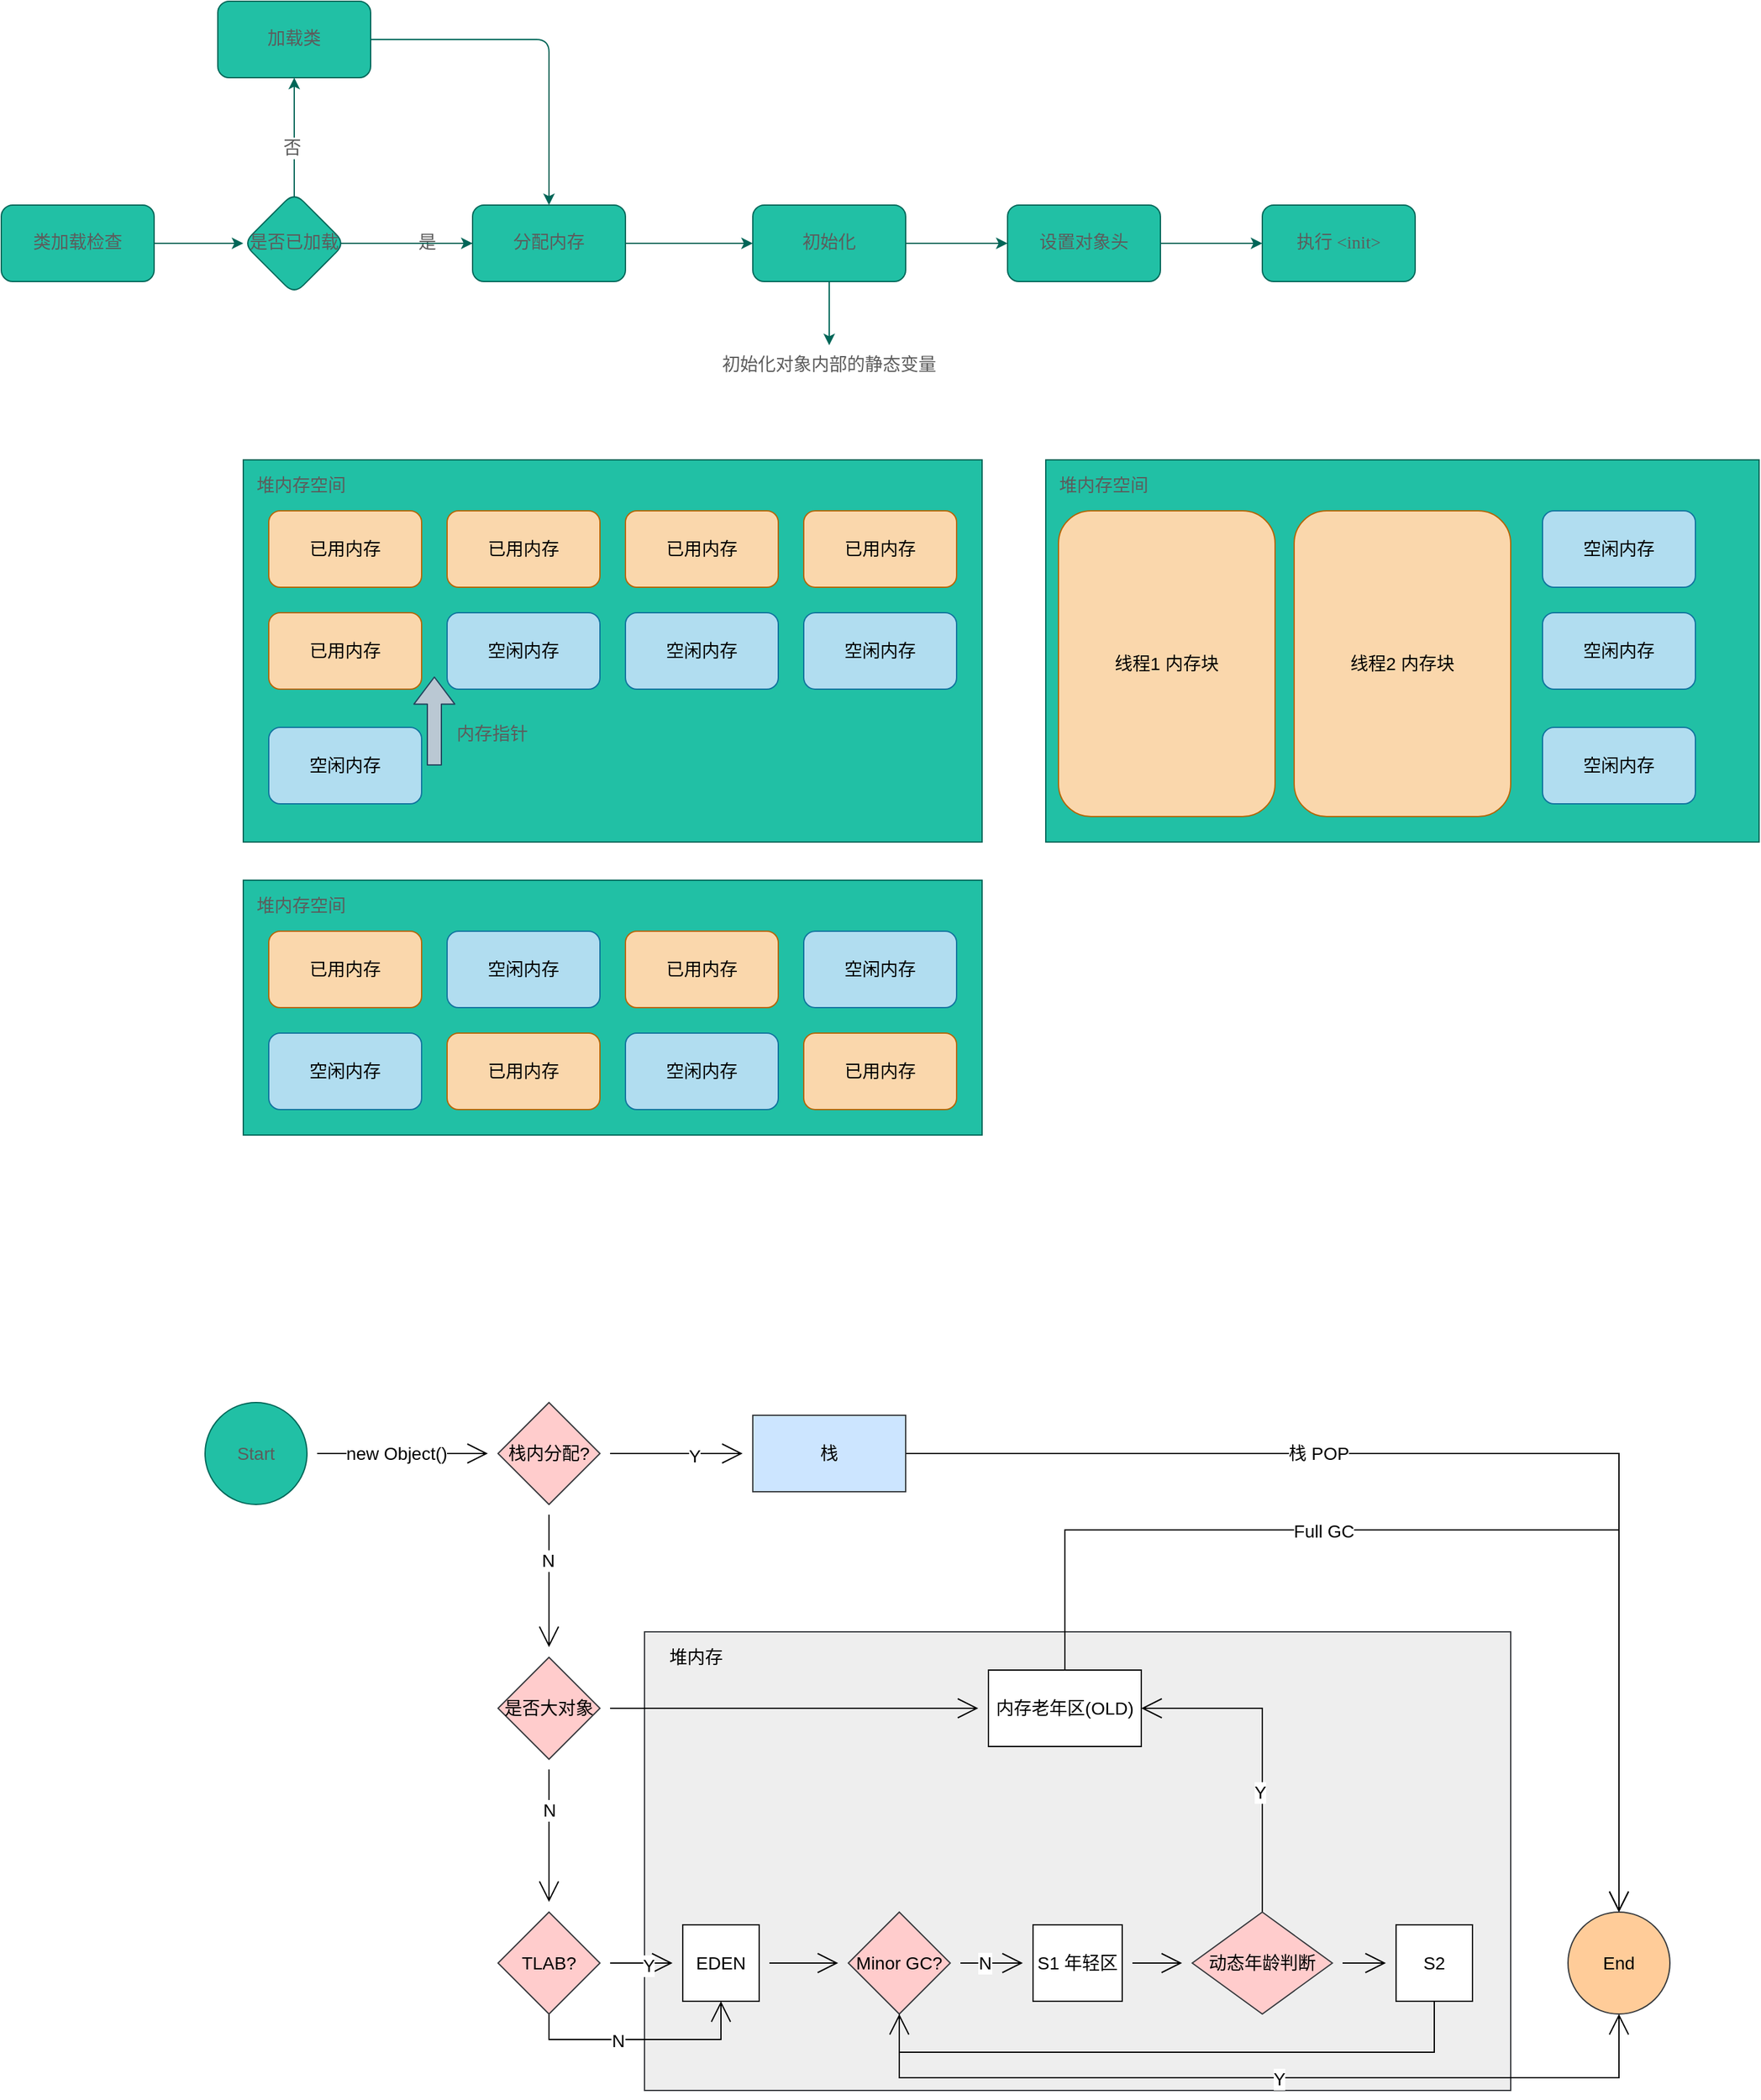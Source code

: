 <mxfile version="16.2.7" type="github">
  <diagram id="C5RBs43oDa-KdzZeNtuy" name="Page-1">
    <mxGraphModel dx="1886" dy="943" grid="1" gridSize="10" guides="1" tooltips="1" connect="1" arrows="1" fold="1" page="1" pageScale="1" pageWidth="827" pageHeight="1169" math="1" shadow="0">
      <root>
        <mxCell id="WIyWlLk6GJQsqaUBKTNV-0" />
        <mxCell id="WIyWlLk6GJQsqaUBKTNV-1" parent="WIyWlLk6GJQsqaUBKTNV-0" />
        <mxCell id="nOcpr3f_MZ4lIe2vfiNX-17" value="" style="rounded=0;whiteSpace=wrap;html=1;hachureGap=4;fontFamily=Helvetica;fontSize=14;strokeColor=#36393d;fillColor=#eeeeee;" vertex="1" parent="WIyWlLk6GJQsqaUBKTNV-1">
          <mxGeometry x="525" y="1300" width="680" height="360" as="geometry" />
        </mxCell>
        <mxCell id="0oYpzeVEECs09RrJKvZ9-6" value="" style="edgeStyle=orthogonalEdgeStyle;rounded=1;sketch=0;orthogonalLoop=1;jettySize=auto;html=1;fontFamily=Comic Sans MS;fontColor=#5C5C5C;strokeColor=#006658;fillColor=#21C0A5;fontSize=14;" parent="WIyWlLk6GJQsqaUBKTNV-1" source="0oYpzeVEECs09RrJKvZ9-0" target="0oYpzeVEECs09RrJKvZ9-5" edge="1">
          <mxGeometry relative="1" as="geometry" />
        </mxCell>
        <mxCell id="0oYpzeVEECs09RrJKvZ9-0" value="类加载检查" style="rounded=1;whiteSpace=wrap;html=1;sketch=0;fontColor=#5C5C5C;strokeColor=#006658;fillColor=#21C0A5;fontFamily=Comic Sans MS;fontSize=14;" parent="WIyWlLk6GJQsqaUBKTNV-1" vertex="1">
          <mxGeometry x="20" y="180" width="120" height="60" as="geometry" />
        </mxCell>
        <mxCell id="0oYpzeVEECs09RrJKvZ9-8" value="" style="edgeStyle=orthogonalEdgeStyle;rounded=1;sketch=0;orthogonalLoop=1;jettySize=auto;html=1;fontFamily=Comic Sans MS;fontColor=#5C5C5C;strokeColor=#006658;fillColor=#21C0A5;fontSize=14;startArrow=none;" parent="WIyWlLk6GJQsqaUBKTNV-1" source="0oYpzeVEECs09RrJKvZ9-9" target="0oYpzeVEECs09RrJKvZ9-7" edge="1">
          <mxGeometry relative="1" as="geometry">
            <Array as="points" />
          </mxGeometry>
        </mxCell>
        <mxCell id="0oYpzeVEECs09RrJKvZ9-23" value="否" style="edgeLabel;html=1;align=center;verticalAlign=middle;resizable=0;points=[];fontSize=14;fontColor=#5C5C5C;" parent="0oYpzeVEECs09RrJKvZ9-8" vertex="1" connectable="0">
          <mxGeometry x="0.593" y="2" relative="1" as="geometry">
            <mxPoint as="offset" />
          </mxGeometry>
        </mxCell>
        <mxCell id="0oYpzeVEECs09RrJKvZ9-10" value="" style="edgeStyle=orthogonalEdgeStyle;rounded=1;sketch=0;orthogonalLoop=1;jettySize=auto;html=1;fontFamily=Comic Sans MS;fontColor=#5C5C5C;strokeColor=#006658;fillColor=#21C0A5;fontSize=14;" parent="WIyWlLk6GJQsqaUBKTNV-1" source="0oYpzeVEECs09RrJKvZ9-5" target="0oYpzeVEECs09RrJKvZ9-9" edge="1">
          <mxGeometry relative="1" as="geometry" />
        </mxCell>
        <mxCell id="0oYpzeVEECs09RrJKvZ9-14" value="是" style="edgeLabel;html=1;align=center;verticalAlign=middle;resizable=0;points=[];fontColor=#5C5C5C;fontSize=14;" parent="0oYpzeVEECs09RrJKvZ9-10" vertex="1" connectable="0">
          <mxGeometry x="0.267" y="1" relative="1" as="geometry">
            <mxPoint as="offset" />
          </mxGeometry>
        </mxCell>
        <mxCell id="0oYpzeVEECs09RrJKvZ9-5" value="是否已加载" style="rhombus;whiteSpace=wrap;html=1;fontFamily=Comic Sans MS;fillColor=#21C0A5;strokeColor=#006658;fontColor=#5C5C5C;rounded=1;sketch=0;fontSize=14;" parent="WIyWlLk6GJQsqaUBKTNV-1" vertex="1">
          <mxGeometry x="210" y="170" width="80" height="80" as="geometry" />
        </mxCell>
        <mxCell id="0oYpzeVEECs09RrJKvZ9-24" style="edgeStyle=orthogonalEdgeStyle;curved=0;rounded=1;sketch=0;orthogonalLoop=1;jettySize=auto;html=1;exitX=1;exitY=0.5;exitDx=0;exitDy=0;fontSize=14;fontColor=#5C5C5C;strokeColor=#006658;fillColor=#21C0A5;" parent="WIyWlLk6GJQsqaUBKTNV-1" source="0oYpzeVEECs09RrJKvZ9-7" target="0oYpzeVEECs09RrJKvZ9-9" edge="1">
          <mxGeometry relative="1" as="geometry" />
        </mxCell>
        <mxCell id="0oYpzeVEECs09RrJKvZ9-7" value="加载类" style="whiteSpace=wrap;html=1;fontFamily=Comic Sans MS;fillColor=#21C0A5;strokeColor=#006658;fontColor=#5C5C5C;rounded=1;sketch=0;fontSize=14;" parent="WIyWlLk6GJQsqaUBKTNV-1" vertex="1">
          <mxGeometry x="190" y="20" width="120" height="60" as="geometry" />
        </mxCell>
        <mxCell id="0oYpzeVEECs09RrJKvZ9-16" value="" style="edgeStyle=orthogonalEdgeStyle;curved=0;rounded=1;sketch=0;orthogonalLoop=1;jettySize=auto;html=1;fontColor=#5C5C5C;strokeColor=#006658;fillColor=#21C0A5;fontSize=14;" parent="WIyWlLk6GJQsqaUBKTNV-1" source="0oYpzeVEECs09RrJKvZ9-9" target="0oYpzeVEECs09RrJKvZ9-15" edge="1">
          <mxGeometry relative="1" as="geometry" />
        </mxCell>
        <mxCell id="0oYpzeVEECs09RrJKvZ9-18" value="" style="edgeStyle=orthogonalEdgeStyle;curved=0;rounded=1;sketch=0;orthogonalLoop=1;jettySize=auto;html=1;fontColor=#5C5C5C;strokeColor=#006658;fillColor=#21C0A5;fontSize=14;" parent="WIyWlLk6GJQsqaUBKTNV-1" source="0oYpzeVEECs09RrJKvZ9-15" target="0oYpzeVEECs09RrJKvZ9-17" edge="1">
          <mxGeometry relative="1" as="geometry" />
        </mxCell>
        <mxCell id="0oYpzeVEECs09RrJKvZ9-27" style="edgeStyle=orthogonalEdgeStyle;curved=0;rounded=1;sketch=0;orthogonalLoop=1;jettySize=auto;html=1;exitX=0.5;exitY=1;exitDx=0;exitDy=0;entryX=0.5;entryY=0;entryDx=0;entryDy=0;fontFamily=Helvetica;fontSize=14;fontColor=#5C5C5C;strokeColor=#006658;fillColor=#21C0A5;" parent="WIyWlLk6GJQsqaUBKTNV-1" source="0oYpzeVEECs09RrJKvZ9-15" target="0oYpzeVEECs09RrJKvZ9-26" edge="1">
          <mxGeometry relative="1" as="geometry" />
        </mxCell>
        <mxCell id="0oYpzeVEECs09RrJKvZ9-15" value="初始化" style="whiteSpace=wrap;html=1;fontFamily=Comic Sans MS;fillColor=#21C0A5;strokeColor=#006658;fontColor=#5C5C5C;rounded=1;sketch=0;fontSize=14;" parent="WIyWlLk6GJQsqaUBKTNV-1" vertex="1">
          <mxGeometry x="610" y="180" width="120" height="60" as="geometry" />
        </mxCell>
        <mxCell id="0oYpzeVEECs09RrJKvZ9-20" value="" style="edgeStyle=orthogonalEdgeStyle;curved=0;rounded=1;sketch=0;orthogonalLoop=1;jettySize=auto;html=1;fontColor=#5C5C5C;strokeColor=#006658;fillColor=#21C0A5;fontSize=14;" parent="WIyWlLk6GJQsqaUBKTNV-1" source="0oYpzeVEECs09RrJKvZ9-17" target="0oYpzeVEECs09RrJKvZ9-19" edge="1">
          <mxGeometry relative="1" as="geometry" />
        </mxCell>
        <mxCell id="0oYpzeVEECs09RrJKvZ9-17" value="设置对象头" style="whiteSpace=wrap;html=1;fontFamily=Comic Sans MS;fillColor=#21C0A5;strokeColor=#006658;fontColor=#5C5C5C;rounded=1;sketch=0;fontSize=14;" parent="WIyWlLk6GJQsqaUBKTNV-1" vertex="1">
          <mxGeometry x="810" y="180" width="120" height="60" as="geometry" />
        </mxCell>
        <mxCell id="0oYpzeVEECs09RrJKvZ9-19" value="执行 &amp;lt;init&amp;gt;" style="whiteSpace=wrap;html=1;fontFamily=Comic Sans MS;fillColor=#21C0A5;strokeColor=#006658;fontColor=#5C5C5C;rounded=1;sketch=0;fontSize=14;" parent="WIyWlLk6GJQsqaUBKTNV-1" vertex="1">
          <mxGeometry x="1010" y="180" width="120" height="60" as="geometry" />
        </mxCell>
        <mxCell id="0oYpzeVEECs09RrJKvZ9-9" value="分配内存" style="whiteSpace=wrap;html=1;fontFamily=Comic Sans MS;fillColor=#21C0A5;strokeColor=#006658;fontColor=#5C5C5C;rounded=1;sketch=0;fontSize=14;" parent="WIyWlLk6GJQsqaUBKTNV-1" vertex="1">
          <mxGeometry x="390" y="180" width="120" height="60" as="geometry" />
        </mxCell>
        <mxCell id="0oYpzeVEECs09RrJKvZ9-21" value="" style="edgeStyle=orthogonalEdgeStyle;rounded=1;sketch=0;orthogonalLoop=1;jettySize=auto;html=1;fontFamily=Comic Sans MS;fontColor=#5C5C5C;strokeColor=#006658;fillColor=#21C0A5;fontSize=14;endArrow=none;" parent="WIyWlLk6GJQsqaUBKTNV-1" source="0oYpzeVEECs09RrJKvZ9-5" target="0oYpzeVEECs09RrJKvZ9-9" edge="1">
          <mxGeometry relative="1" as="geometry">
            <mxPoint x="290" y="210" as="sourcePoint" />
            <mxPoint x="250" y="80" as="targetPoint" />
            <Array as="points">
              <mxPoint x="510" y="210" />
              <mxPoint x="510" y="210" />
            </Array>
          </mxGeometry>
        </mxCell>
        <mxCell id="0oYpzeVEECs09RrJKvZ9-26" value="初始化对象内部的静态变量" style="text;html=1;strokeColor=none;fillColor=none;align=center;verticalAlign=middle;whiteSpace=wrap;rounded=0;sketch=0;fontColor=#5C5C5C;fontSize=14;glass=0;" parent="WIyWlLk6GJQsqaUBKTNV-1" vertex="1">
          <mxGeometry x="560" y="290" width="220" height="30" as="geometry" />
        </mxCell>
        <mxCell id="0oYpzeVEECs09RrJKvZ9-29" value="" style="rounded=0;whiteSpace=wrap;html=1;sketch=0;fontColor=#5C5C5C;strokeColor=#006658;fillColor=#21C0A5;" parent="WIyWlLk6GJQsqaUBKTNV-1" vertex="1">
          <mxGeometry x="210" y="380" width="580" height="300" as="geometry" />
        </mxCell>
        <mxCell id="0oYpzeVEECs09RrJKvZ9-30" value="堆内存空间" style="text;html=1;align=center;verticalAlign=middle;resizable=0;points=[];autosize=1;strokeColor=none;fillColor=none;fontColor=#5C5C5C;fontSize=14;" parent="WIyWlLk6GJQsqaUBKTNV-1" vertex="1">
          <mxGeometry x="210" y="390" width="90" height="20" as="geometry" />
        </mxCell>
        <mxCell id="0oYpzeVEECs09RrJKvZ9-31" value="已用内存" style="rounded=1;whiteSpace=wrap;html=1;fontFamily=Helvetica;fontSize=14;fillColor=#fad7ac;strokeColor=#b46504;" parent="WIyWlLk6GJQsqaUBKTNV-1" vertex="1">
          <mxGeometry x="230" y="420" width="120" height="60" as="geometry" />
        </mxCell>
        <mxCell id="0oYpzeVEECs09RrJKvZ9-33" value="已用内存" style="rounded=1;whiteSpace=wrap;html=1;fontFamily=Helvetica;fontSize=14;fillColor=#fad7ac;strokeColor=#b46504;" parent="WIyWlLk6GJQsqaUBKTNV-1" vertex="1">
          <mxGeometry x="650" y="420" width="120" height="60" as="geometry" />
        </mxCell>
        <mxCell id="0oYpzeVEECs09RrJKvZ9-34" value="已用内存" style="rounded=1;whiteSpace=wrap;html=1;fontFamily=Helvetica;fontSize=14;fillColor=#fad7ac;strokeColor=#b46504;" parent="WIyWlLk6GJQsqaUBKTNV-1" vertex="1">
          <mxGeometry x="510" y="420" width="120" height="60" as="geometry" />
        </mxCell>
        <mxCell id="0oYpzeVEECs09RrJKvZ9-35" value="已用内存" style="rounded=1;whiteSpace=wrap;html=1;fontFamily=Helvetica;fontSize=14;fillColor=#fad7ac;strokeColor=#b46504;" parent="WIyWlLk6GJQsqaUBKTNV-1" vertex="1">
          <mxGeometry x="230" y="500" width="120" height="60" as="geometry" />
        </mxCell>
        <mxCell id="0oYpzeVEECs09RrJKvZ9-37" value="空闲内存" style="rounded=1;whiteSpace=wrap;html=1;fontFamily=Helvetica;fontSize=14;fillColor=#b1ddf0;strokeColor=#10739e;" parent="WIyWlLk6GJQsqaUBKTNV-1" vertex="1">
          <mxGeometry x="370" y="500" width="120" height="60" as="geometry" />
        </mxCell>
        <mxCell id="0oYpzeVEECs09RrJKvZ9-38" value="" style="shape=flexArrow;endArrow=classic;html=1;rounded=1;sketch=0;fontFamily=Helvetica;fontSize=14;fontColor=#5C5C5C;fillColor=#bac8d3;curved=0;width=11;endSize=6.74;strokeColor=#23445d;" parent="WIyWlLk6GJQsqaUBKTNV-1" edge="1">
          <mxGeometry width="50" height="50" relative="1" as="geometry">
            <mxPoint x="360" y="620" as="sourcePoint" />
            <mxPoint x="360" y="550" as="targetPoint" />
          </mxGeometry>
        </mxCell>
        <mxCell id="0oYpzeVEECs09RrJKvZ9-40" value="空闲内存" style="rounded=1;whiteSpace=wrap;html=1;fontFamily=Helvetica;fontSize=14;fillColor=#b1ddf0;strokeColor=#10739e;" parent="WIyWlLk6GJQsqaUBKTNV-1" vertex="1">
          <mxGeometry x="650" y="500" width="120" height="60" as="geometry" />
        </mxCell>
        <mxCell id="0oYpzeVEECs09RrJKvZ9-41" value="空闲内存" style="rounded=1;whiteSpace=wrap;html=1;fontFamily=Helvetica;fontSize=14;fillColor=#b1ddf0;strokeColor=#10739e;" parent="WIyWlLk6GJQsqaUBKTNV-1" vertex="1">
          <mxGeometry x="510" y="500" width="120" height="60" as="geometry" />
        </mxCell>
        <mxCell id="0oYpzeVEECs09RrJKvZ9-42" value="空闲内存" style="rounded=1;whiteSpace=wrap;html=1;fontFamily=Helvetica;fontSize=14;fillColor=#b1ddf0;strokeColor=#10739e;" parent="WIyWlLk6GJQsqaUBKTNV-1" vertex="1">
          <mxGeometry x="230" y="590" width="120" height="60" as="geometry" />
        </mxCell>
        <mxCell id="0oYpzeVEECs09RrJKvZ9-39" value="内存指针" style="text;html=1;align=center;verticalAlign=middle;resizable=0;points=[];autosize=1;strokeColor=none;fillColor=none;fontSize=14;fontFamily=Helvetica;fontColor=#5C5C5C;" parent="WIyWlLk6GJQsqaUBKTNV-1" vertex="1">
          <mxGeometry x="370" y="585" width="70" height="20" as="geometry" />
        </mxCell>
        <mxCell id="0oYpzeVEECs09RrJKvZ9-43" value="" style="rounded=0;whiteSpace=wrap;html=1;sketch=0;fontColor=#5C5C5C;strokeColor=#006658;fillColor=#21C0A5;" parent="WIyWlLk6GJQsqaUBKTNV-1" vertex="1">
          <mxGeometry x="210" y="710" width="580" height="200" as="geometry" />
        </mxCell>
        <mxCell id="0oYpzeVEECs09RrJKvZ9-44" value="堆内存空间" style="text;html=1;align=center;verticalAlign=middle;resizable=0;points=[];autosize=1;strokeColor=none;fillColor=none;fontColor=#5C5C5C;fontSize=14;" parent="WIyWlLk6GJQsqaUBKTNV-1" vertex="1">
          <mxGeometry x="210" y="720" width="90" height="20" as="geometry" />
        </mxCell>
        <mxCell id="0oYpzeVEECs09RrJKvZ9-45" value="已用内存" style="rounded=1;whiteSpace=wrap;html=1;fontFamily=Helvetica;fontSize=14;fillColor=#fad7ac;strokeColor=#b46504;" parent="WIyWlLk6GJQsqaUBKTNV-1" vertex="1">
          <mxGeometry x="230" y="750" width="120" height="60" as="geometry" />
        </mxCell>
        <mxCell id="0oYpzeVEECs09RrJKvZ9-46" value="已用内存" style="rounded=1;whiteSpace=wrap;html=1;fontFamily=Helvetica;fontSize=14;fillColor=#fad7ac;strokeColor=#b46504;" parent="WIyWlLk6GJQsqaUBKTNV-1" vertex="1">
          <mxGeometry x="510" y="750" width="120" height="60" as="geometry" />
        </mxCell>
        <mxCell id="0oYpzeVEECs09RrJKvZ9-47" value="已用内存" style="rounded=1;whiteSpace=wrap;html=1;fontFamily=Helvetica;fontSize=14;fillColor=#fad7ac;strokeColor=#b46504;" parent="WIyWlLk6GJQsqaUBKTNV-1" vertex="1">
          <mxGeometry x="650" y="830" width="120" height="60" as="geometry" />
        </mxCell>
        <mxCell id="0oYpzeVEECs09RrJKvZ9-48" value="已用内存" style="rounded=1;whiteSpace=wrap;html=1;fontFamily=Helvetica;fontSize=14;fillColor=#fad7ac;strokeColor=#b46504;" parent="WIyWlLk6GJQsqaUBKTNV-1" vertex="1">
          <mxGeometry x="370" y="830" width="120" height="60" as="geometry" />
        </mxCell>
        <mxCell id="0oYpzeVEECs09RrJKvZ9-50" value="空闲内存" style="rounded=1;whiteSpace=wrap;html=1;fontFamily=Helvetica;fontSize=14;fillColor=#b1ddf0;strokeColor=#10739e;" parent="WIyWlLk6GJQsqaUBKTNV-1" vertex="1">
          <mxGeometry x="370" y="750" width="120" height="60" as="geometry" />
        </mxCell>
        <mxCell id="0oYpzeVEECs09RrJKvZ9-52" value="空闲内存" style="rounded=1;whiteSpace=wrap;html=1;fontFamily=Helvetica;fontSize=14;fillColor=#b1ddf0;strokeColor=#10739e;" parent="WIyWlLk6GJQsqaUBKTNV-1" vertex="1">
          <mxGeometry x="650" y="750" width="120" height="60" as="geometry" />
        </mxCell>
        <mxCell id="0oYpzeVEECs09RrJKvZ9-53" value="空闲内存" style="rounded=1;whiteSpace=wrap;html=1;fontFamily=Helvetica;fontSize=14;fillColor=#b1ddf0;strokeColor=#10739e;" parent="WIyWlLk6GJQsqaUBKTNV-1" vertex="1">
          <mxGeometry x="510" y="830" width="120" height="60" as="geometry" />
        </mxCell>
        <mxCell id="0oYpzeVEECs09RrJKvZ9-54" value="空闲内存" style="rounded=1;whiteSpace=wrap;html=1;fontFamily=Helvetica;fontSize=14;fillColor=#b1ddf0;strokeColor=#10739e;" parent="WIyWlLk6GJQsqaUBKTNV-1" vertex="1">
          <mxGeometry x="230" y="830" width="120" height="60" as="geometry" />
        </mxCell>
        <mxCell id="0oYpzeVEECs09RrJKvZ9-57" value="" style="rounded=0;whiteSpace=wrap;html=1;sketch=0;fontColor=#5C5C5C;strokeColor=#006658;fillColor=#21C0A5;" parent="WIyWlLk6GJQsqaUBKTNV-1" vertex="1">
          <mxGeometry x="840" y="380" width="560" height="300" as="geometry" />
        </mxCell>
        <mxCell id="0oYpzeVEECs09RrJKvZ9-58" value="已用内存" style="rounded=1;whiteSpace=wrap;html=1;fontFamily=Helvetica;fontSize=14;fillColor=#fad7ac;strokeColor=#b46504;" parent="WIyWlLk6GJQsqaUBKTNV-1" vertex="1">
          <mxGeometry x="370" y="420" width="120" height="60" as="geometry" />
        </mxCell>
        <mxCell id="0oYpzeVEECs09RrJKvZ9-59" value="堆内存空间" style="text;html=1;align=center;verticalAlign=middle;resizable=0;points=[];autosize=1;strokeColor=none;fillColor=none;fontColor=#5C5C5C;fontSize=14;" parent="WIyWlLk6GJQsqaUBKTNV-1" vertex="1">
          <mxGeometry x="840" y="390" width="90" height="20" as="geometry" />
        </mxCell>
        <mxCell id="0oYpzeVEECs09RrJKvZ9-61" value="线程1 内存块" style="rounded=1;whiteSpace=wrap;html=1;fontFamily=Helvetica;fontSize=14;fillColor=#fad7ac;strokeColor=#b46504;" parent="WIyWlLk6GJQsqaUBKTNV-1" vertex="1">
          <mxGeometry x="850" y="420" width="170" height="240" as="geometry" />
        </mxCell>
        <mxCell id="0oYpzeVEECs09RrJKvZ9-62" value="线程2 内存块" style="rounded=1;whiteSpace=wrap;html=1;fontFamily=Helvetica;fontSize=14;fillColor=#fad7ac;strokeColor=#b46504;" parent="WIyWlLk6GJQsqaUBKTNV-1" vertex="1">
          <mxGeometry x="1035" y="420" width="170" height="240" as="geometry" />
        </mxCell>
        <mxCell id="0oYpzeVEECs09RrJKvZ9-64" value="空闲内存" style="rounded=1;whiteSpace=wrap;html=1;fontFamily=Helvetica;fontSize=14;fillColor=#b1ddf0;strokeColor=#10739e;" parent="WIyWlLk6GJQsqaUBKTNV-1" vertex="1">
          <mxGeometry x="1230" y="420" width="120" height="60" as="geometry" />
        </mxCell>
        <mxCell id="0oYpzeVEECs09RrJKvZ9-65" value="空闲内存" style="rounded=1;whiteSpace=wrap;html=1;fontFamily=Helvetica;fontSize=14;fillColor=#b1ddf0;strokeColor=#10739e;" parent="WIyWlLk6GJQsqaUBKTNV-1" vertex="1">
          <mxGeometry x="1230" y="500" width="120" height="60" as="geometry" />
        </mxCell>
        <mxCell id="0oYpzeVEECs09RrJKvZ9-68" value="空闲内存" style="rounded=1;whiteSpace=wrap;html=1;fontFamily=Helvetica;fontSize=14;fillColor=#b1ddf0;strokeColor=#10739e;" parent="WIyWlLk6GJQsqaUBKTNV-1" vertex="1">
          <mxGeometry x="1230" y="590" width="120" height="60" as="geometry" />
        </mxCell>
        <mxCell id="nOcpr3f_MZ4lIe2vfiNX-1" value="" style="edgeStyle=none;curved=1;rounded=0;orthogonalLoop=1;jettySize=auto;html=1;endArrow=open;startSize=14;endSize=14;sourcePerimeterSpacing=8;targetPerimeterSpacing=8;" edge="1" parent="WIyWlLk6GJQsqaUBKTNV-1" source="0oYpzeVEECs09RrJKvZ9-70" target="nOcpr3f_MZ4lIe2vfiNX-0">
          <mxGeometry relative="1" as="geometry" />
        </mxCell>
        <mxCell id="nOcpr3f_MZ4lIe2vfiNX-4" value="new Object()" style="edgeLabel;html=1;align=center;verticalAlign=middle;resizable=0;points=[];fontSize=14;fontFamily=Helvetica;fontColor=default;" vertex="1" connectable="0" parent="nOcpr3f_MZ4lIe2vfiNX-1">
          <mxGeometry x="-0.288" y="1" relative="1" as="geometry">
            <mxPoint x="14" y="1" as="offset" />
          </mxGeometry>
        </mxCell>
        <mxCell id="0oYpzeVEECs09RrJKvZ9-70" value="Start" style="ellipse;whiteSpace=wrap;html=1;aspect=fixed;rounded=0;sketch=0;fontColor=#5C5C5C;strokeColor=#006658;fillColor=#21C0A5;fontSize=14;" parent="WIyWlLk6GJQsqaUBKTNV-1" vertex="1">
          <mxGeometry x="180" y="1120" width="80" height="80" as="geometry" />
        </mxCell>
        <mxCell id="nOcpr3f_MZ4lIe2vfiNX-3" value="" style="edgeStyle=none;curved=1;rounded=0;orthogonalLoop=1;jettySize=auto;html=1;fontFamily=Helvetica;fontSize=14;fontColor=default;endArrow=open;startSize=14;endSize=14;sourcePerimeterSpacing=8;targetPerimeterSpacing=8;" edge="1" parent="WIyWlLk6GJQsqaUBKTNV-1" source="nOcpr3f_MZ4lIe2vfiNX-0" target="nOcpr3f_MZ4lIe2vfiNX-2">
          <mxGeometry relative="1" as="geometry" />
        </mxCell>
        <mxCell id="nOcpr3f_MZ4lIe2vfiNX-8" value="Y" style="edgeLabel;html=1;align=center;verticalAlign=middle;resizable=0;points=[];fontSize=14;fontFamily=Helvetica;fontColor=default;" vertex="1" connectable="0" parent="nOcpr3f_MZ4lIe2vfiNX-3">
          <mxGeometry x="0.269" y="-2" relative="1" as="geometry">
            <mxPoint as="offset" />
          </mxGeometry>
        </mxCell>
        <mxCell id="nOcpr3f_MZ4lIe2vfiNX-6" value="" style="edgeStyle=none;curved=1;rounded=0;orthogonalLoop=1;jettySize=auto;html=1;fontFamily=Helvetica;fontSize=14;fontColor=default;endArrow=open;startSize=14;endSize=14;sourcePerimeterSpacing=8;targetPerimeterSpacing=8;" edge="1" parent="WIyWlLk6GJQsqaUBKTNV-1" source="nOcpr3f_MZ4lIe2vfiNX-0" target="nOcpr3f_MZ4lIe2vfiNX-5">
          <mxGeometry relative="1" as="geometry" />
        </mxCell>
        <mxCell id="nOcpr3f_MZ4lIe2vfiNX-7" value="N" style="edgeLabel;html=1;align=center;verticalAlign=middle;resizable=0;points=[];fontSize=14;fontFamily=Helvetica;fontColor=default;" vertex="1" connectable="0" parent="nOcpr3f_MZ4lIe2vfiNX-6">
          <mxGeometry x="-0.308" y="-1" relative="1" as="geometry">
            <mxPoint as="offset" />
          </mxGeometry>
        </mxCell>
        <mxCell id="nOcpr3f_MZ4lIe2vfiNX-0" value="栈内分配?" style="rhombus;whiteSpace=wrap;html=1;hachureGap=4;fontSize=14;fillColor=#ffcccc;strokeColor=#36393d;" vertex="1" parent="WIyWlLk6GJQsqaUBKTNV-1">
          <mxGeometry x="410" y="1120" width="80" height="80" as="geometry" />
        </mxCell>
        <mxCell id="nOcpr3f_MZ4lIe2vfiNX-38" style="edgeStyle=orthogonalEdgeStyle;rounded=0;orthogonalLoop=1;jettySize=auto;html=1;exitX=1;exitY=0.5;exitDx=0;exitDy=0;entryX=0.5;entryY=0;entryDx=0;entryDy=0;fontFamily=Helvetica;fontSize=14;fontColor=default;endArrow=open;startSize=14;endSize=14;sourcePerimeterSpacing=8;targetPerimeterSpacing=8;" edge="1" parent="WIyWlLk6GJQsqaUBKTNV-1" source="nOcpr3f_MZ4lIe2vfiNX-2" target="nOcpr3f_MZ4lIe2vfiNX-37">
          <mxGeometry relative="1" as="geometry" />
        </mxCell>
        <mxCell id="nOcpr3f_MZ4lIe2vfiNX-39" value="栈 POP" style="edgeLabel;html=1;align=center;verticalAlign=middle;resizable=0;points=[];fontSize=14;fontFamily=Helvetica;fontColor=default;" vertex="1" connectable="0" parent="nOcpr3f_MZ4lIe2vfiNX-38">
          <mxGeometry x="-0.296" relative="1" as="geometry">
            <mxPoint as="offset" />
          </mxGeometry>
        </mxCell>
        <mxCell id="nOcpr3f_MZ4lIe2vfiNX-2" value="栈" style="whiteSpace=wrap;html=1;hachureGap=4;fontFamily=Helvetica;fontSize=14;strokeColor=#36393d;fillColor=#cce5ff;" vertex="1" parent="WIyWlLk6GJQsqaUBKTNV-1">
          <mxGeometry x="610" y="1130" width="120" height="60" as="geometry" />
        </mxCell>
        <mxCell id="nOcpr3f_MZ4lIe2vfiNX-10" value="" style="edgeStyle=none;curved=1;rounded=0;orthogonalLoop=1;jettySize=auto;html=1;fontFamily=Helvetica;fontSize=14;fontColor=default;endArrow=open;startSize=14;endSize=14;sourcePerimeterSpacing=8;targetPerimeterSpacing=8;" edge="1" parent="WIyWlLk6GJQsqaUBKTNV-1" source="nOcpr3f_MZ4lIe2vfiNX-5" target="nOcpr3f_MZ4lIe2vfiNX-9">
          <mxGeometry relative="1" as="geometry" />
        </mxCell>
        <mxCell id="nOcpr3f_MZ4lIe2vfiNX-11" value="N" style="edgeLabel;html=1;align=center;verticalAlign=middle;resizable=0;points=[];fontSize=14;fontFamily=Helvetica;fontColor=default;" vertex="1" connectable="0" parent="nOcpr3f_MZ4lIe2vfiNX-10">
          <mxGeometry x="-0.385" relative="1" as="geometry">
            <mxPoint as="offset" />
          </mxGeometry>
        </mxCell>
        <mxCell id="nOcpr3f_MZ4lIe2vfiNX-13" value="" style="edgeStyle=none;curved=1;rounded=0;orthogonalLoop=1;jettySize=auto;html=1;fontFamily=Helvetica;fontSize=14;fontColor=default;endArrow=open;startSize=14;endSize=14;sourcePerimeterSpacing=8;targetPerimeterSpacing=8;" edge="1" parent="WIyWlLk6GJQsqaUBKTNV-1" source="nOcpr3f_MZ4lIe2vfiNX-5" target="nOcpr3f_MZ4lIe2vfiNX-12">
          <mxGeometry relative="1" as="geometry" />
        </mxCell>
        <mxCell id="nOcpr3f_MZ4lIe2vfiNX-5" value="是否大对象" style="rhombus;whiteSpace=wrap;html=1;hachureGap=4;fontFamily=Helvetica;fontSize=14;strokeColor=#36393d;fillColor=#ffcccc;" vertex="1" parent="WIyWlLk6GJQsqaUBKTNV-1">
          <mxGeometry x="410" y="1320" width="80" height="80" as="geometry" />
        </mxCell>
        <mxCell id="nOcpr3f_MZ4lIe2vfiNX-15" value="" style="edgeStyle=none;curved=1;rounded=0;orthogonalLoop=1;jettySize=auto;html=1;fontFamily=Helvetica;fontSize=14;fontColor=default;endArrow=open;startSize=14;endSize=14;sourcePerimeterSpacing=8;targetPerimeterSpacing=8;" edge="1" parent="WIyWlLk6GJQsqaUBKTNV-1" source="nOcpr3f_MZ4lIe2vfiNX-9" target="nOcpr3f_MZ4lIe2vfiNX-14">
          <mxGeometry relative="1" as="geometry" />
        </mxCell>
        <mxCell id="nOcpr3f_MZ4lIe2vfiNX-16" value="Y" style="edgeLabel;html=1;align=center;verticalAlign=middle;resizable=0;points=[];fontSize=14;fontFamily=Helvetica;fontColor=default;" vertex="1" connectable="0" parent="nOcpr3f_MZ4lIe2vfiNX-15">
          <mxGeometry x="0.231" y="-2" relative="1" as="geometry">
            <mxPoint as="offset" />
          </mxGeometry>
        </mxCell>
        <mxCell id="nOcpr3f_MZ4lIe2vfiNX-34" style="edgeStyle=orthogonalEdgeStyle;rounded=0;orthogonalLoop=1;jettySize=auto;html=1;exitX=0.5;exitY=1;exitDx=0;exitDy=0;entryX=0.5;entryY=1;entryDx=0;entryDy=0;fontFamily=Helvetica;fontSize=14;fontColor=default;endArrow=open;startSize=14;endSize=14;sourcePerimeterSpacing=8;targetPerimeterSpacing=8;" edge="1" parent="WIyWlLk6GJQsqaUBKTNV-1" source="nOcpr3f_MZ4lIe2vfiNX-9" target="nOcpr3f_MZ4lIe2vfiNX-14">
          <mxGeometry relative="1" as="geometry" />
        </mxCell>
        <mxCell id="nOcpr3f_MZ4lIe2vfiNX-35" value="N" style="edgeLabel;html=1;align=center;verticalAlign=middle;resizable=0;points=[];fontSize=14;fontFamily=Helvetica;fontColor=default;" vertex="1" connectable="0" parent="nOcpr3f_MZ4lIe2vfiNX-34">
          <mxGeometry x="-0.208" y="-1" relative="1" as="geometry">
            <mxPoint as="offset" />
          </mxGeometry>
        </mxCell>
        <mxCell id="nOcpr3f_MZ4lIe2vfiNX-9" value="TLAB?" style="rhombus;whiteSpace=wrap;html=1;hachureGap=4;fontFamily=Helvetica;fontSize=14;strokeColor=#36393d;fillColor=#ffcccc;" vertex="1" parent="WIyWlLk6GJQsqaUBKTNV-1">
          <mxGeometry x="410" y="1520" width="80" height="80" as="geometry" />
        </mxCell>
        <mxCell id="nOcpr3f_MZ4lIe2vfiNX-41" style="edgeStyle=orthogonalEdgeStyle;rounded=0;orthogonalLoop=1;jettySize=auto;html=1;exitX=0.5;exitY=0;exitDx=0;exitDy=0;fontFamily=Helvetica;fontSize=14;fontColor=default;endArrow=open;startSize=14;endSize=14;sourcePerimeterSpacing=8;targetPerimeterSpacing=8;entryX=0.5;entryY=0;entryDx=0;entryDy=0;" edge="1" parent="WIyWlLk6GJQsqaUBKTNV-1" source="nOcpr3f_MZ4lIe2vfiNX-12" target="nOcpr3f_MZ4lIe2vfiNX-37">
          <mxGeometry relative="1" as="geometry">
            <mxPoint x="1290" y="1482" as="targetPoint" />
            <Array as="points">
              <mxPoint x="855" y="1220" />
              <mxPoint x="1290" y="1220" />
            </Array>
          </mxGeometry>
        </mxCell>
        <mxCell id="nOcpr3f_MZ4lIe2vfiNX-42" value="Full GC" style="edgeLabel;html=1;align=center;verticalAlign=middle;resizable=0;points=[];fontSize=14;fontFamily=Helvetica;fontColor=default;" vertex="1" connectable="0" parent="nOcpr3f_MZ4lIe2vfiNX-41">
          <mxGeometry x="-0.259" y="-1" relative="1" as="geometry">
            <mxPoint as="offset" />
          </mxGeometry>
        </mxCell>
        <mxCell id="nOcpr3f_MZ4lIe2vfiNX-12" value="内存老年区(OLD)" style="whiteSpace=wrap;html=1;hachureGap=4;fontFamily=Helvetica;fontSize=14;fontColor=default;strokeColor=default;fillColor=default;" vertex="1" parent="WIyWlLk6GJQsqaUBKTNV-1">
          <mxGeometry x="795" y="1330" width="120" height="60" as="geometry" />
        </mxCell>
        <mxCell id="nOcpr3f_MZ4lIe2vfiNX-21" value="" style="edgeStyle=none;curved=1;rounded=0;orthogonalLoop=1;jettySize=auto;html=1;fontFamily=Helvetica;fontSize=14;fontColor=default;endArrow=open;startSize=14;endSize=14;sourcePerimeterSpacing=8;targetPerimeterSpacing=8;" edge="1" parent="WIyWlLk6GJQsqaUBKTNV-1" source="nOcpr3f_MZ4lIe2vfiNX-14" target="nOcpr3f_MZ4lIe2vfiNX-20">
          <mxGeometry relative="1" as="geometry" />
        </mxCell>
        <mxCell id="nOcpr3f_MZ4lIe2vfiNX-14" value="EDEN" style="whiteSpace=wrap;html=1;hachureGap=4;fontFamily=Helvetica;fontSize=14;fontColor=default;strokeColor=default;fillColor=default;" vertex="1" parent="WIyWlLk6GJQsqaUBKTNV-1">
          <mxGeometry x="555" y="1530" width="60" height="60" as="geometry" />
        </mxCell>
        <mxCell id="nOcpr3f_MZ4lIe2vfiNX-18" value="堆内存" style="text;html=1;align=center;verticalAlign=middle;resizable=0;points=[];autosize=1;strokeColor=none;fillColor=none;hachureGap=4;fontFamily=Helvetica;fontSize=14;fontColor=default;" vertex="1" parent="WIyWlLk6GJQsqaUBKTNV-1">
          <mxGeometry x="535" y="1310" width="60" height="20" as="geometry" />
        </mxCell>
        <mxCell id="nOcpr3f_MZ4lIe2vfiNX-23" value="" style="edgeStyle=none;curved=1;rounded=0;orthogonalLoop=1;jettySize=auto;html=1;fontFamily=Helvetica;fontSize=14;fontColor=default;endArrow=open;startSize=14;endSize=14;sourcePerimeterSpacing=8;targetPerimeterSpacing=8;" edge="1" parent="WIyWlLk6GJQsqaUBKTNV-1" source="nOcpr3f_MZ4lIe2vfiNX-20" target="nOcpr3f_MZ4lIe2vfiNX-22">
          <mxGeometry relative="1" as="geometry" />
        </mxCell>
        <mxCell id="nOcpr3f_MZ4lIe2vfiNX-24" value="N" style="edgeLabel;html=1;align=center;verticalAlign=middle;resizable=0;points=[];fontSize=14;fontFamily=Helvetica;fontColor=default;" vertex="1" connectable="0" parent="nOcpr3f_MZ4lIe2vfiNX-23">
          <mxGeometry x="-0.25" relative="1" as="geometry">
            <mxPoint as="offset" />
          </mxGeometry>
        </mxCell>
        <mxCell id="nOcpr3f_MZ4lIe2vfiNX-43" style="edgeStyle=orthogonalEdgeStyle;rounded=0;orthogonalLoop=1;jettySize=auto;html=1;exitX=0.5;exitY=1;exitDx=0;exitDy=0;entryX=0.5;entryY=1;entryDx=0;entryDy=0;fontFamily=Helvetica;fontSize=14;fontColor=default;endArrow=open;startSize=14;endSize=14;sourcePerimeterSpacing=8;targetPerimeterSpacing=8;" edge="1" parent="WIyWlLk6GJQsqaUBKTNV-1" source="nOcpr3f_MZ4lIe2vfiNX-20" target="nOcpr3f_MZ4lIe2vfiNX-37">
          <mxGeometry relative="1" as="geometry">
            <Array as="points">
              <mxPoint x="725" y="1650" />
              <mxPoint x="1290" y="1650" />
            </Array>
          </mxGeometry>
        </mxCell>
        <mxCell id="nOcpr3f_MZ4lIe2vfiNX-44" value="Y" style="edgeLabel;html=1;align=center;verticalAlign=middle;resizable=0;points=[];fontSize=14;fontFamily=Helvetica;fontColor=default;" vertex="1" connectable="0" parent="nOcpr3f_MZ4lIe2vfiNX-43">
          <mxGeometry x="0.047" y="-1" relative="1" as="geometry">
            <mxPoint as="offset" />
          </mxGeometry>
        </mxCell>
        <mxCell id="nOcpr3f_MZ4lIe2vfiNX-20" value="Minor GC?" style="rhombus;whiteSpace=wrap;html=1;hachureGap=4;fontFamily=Helvetica;fontSize=14;strokeColor=#36393d;fillColor=#ffcccc;" vertex="1" parent="WIyWlLk6GJQsqaUBKTNV-1">
          <mxGeometry x="685" y="1520" width="80" height="80" as="geometry" />
        </mxCell>
        <mxCell id="nOcpr3f_MZ4lIe2vfiNX-26" value="" style="edgeStyle=none;curved=1;rounded=0;orthogonalLoop=1;jettySize=auto;html=1;fontFamily=Helvetica;fontSize=14;fontColor=default;endArrow=open;startSize=14;endSize=14;sourcePerimeterSpacing=8;targetPerimeterSpacing=8;" edge="1" parent="WIyWlLk6GJQsqaUBKTNV-1" source="nOcpr3f_MZ4lIe2vfiNX-22" target="nOcpr3f_MZ4lIe2vfiNX-25">
          <mxGeometry relative="1" as="geometry" />
        </mxCell>
        <mxCell id="nOcpr3f_MZ4lIe2vfiNX-22" value="S1 年轻区" style="whiteSpace=wrap;html=1;hachureGap=4;fontFamily=Helvetica;fontSize=14;fontColor=default;strokeColor=default;fillColor=default;" vertex="1" parent="WIyWlLk6GJQsqaUBKTNV-1">
          <mxGeometry x="830" y="1530" width="70" height="60" as="geometry" />
        </mxCell>
        <mxCell id="nOcpr3f_MZ4lIe2vfiNX-27" style="edgeStyle=orthogonalEdgeStyle;rounded=0;orthogonalLoop=1;jettySize=auto;html=1;exitX=0.5;exitY=0;exitDx=0;exitDy=0;entryX=1;entryY=0.5;entryDx=0;entryDy=0;fontFamily=Helvetica;fontSize=14;fontColor=default;endArrow=open;startSize=14;endSize=14;sourcePerimeterSpacing=8;targetPerimeterSpacing=8;" edge="1" parent="WIyWlLk6GJQsqaUBKTNV-1" source="nOcpr3f_MZ4lIe2vfiNX-25" target="nOcpr3f_MZ4lIe2vfiNX-12">
          <mxGeometry relative="1" as="geometry" />
        </mxCell>
        <mxCell id="nOcpr3f_MZ4lIe2vfiNX-31" value="Y" style="edgeLabel;html=1;align=center;verticalAlign=middle;resizable=0;points=[];fontSize=14;fontFamily=Helvetica;fontColor=default;" vertex="1" connectable="0" parent="nOcpr3f_MZ4lIe2vfiNX-27">
          <mxGeometry x="-0.263" y="2" relative="1" as="geometry">
            <mxPoint as="offset" />
          </mxGeometry>
        </mxCell>
        <mxCell id="nOcpr3f_MZ4lIe2vfiNX-33" value="" style="edgeStyle=orthogonalEdgeStyle;rounded=0;orthogonalLoop=1;jettySize=auto;html=1;fontFamily=Helvetica;fontSize=14;fontColor=default;endArrow=open;startSize=14;endSize=14;sourcePerimeterSpacing=8;targetPerimeterSpacing=8;" edge="1" parent="WIyWlLk6GJQsqaUBKTNV-1" source="nOcpr3f_MZ4lIe2vfiNX-25" target="nOcpr3f_MZ4lIe2vfiNX-32">
          <mxGeometry relative="1" as="geometry" />
        </mxCell>
        <mxCell id="nOcpr3f_MZ4lIe2vfiNX-25" value="动态年龄判断" style="rhombus;whiteSpace=wrap;html=1;hachureGap=4;fontFamily=Helvetica;fontSize=14;strokeColor=#36393d;fillColor=#ffcccc;" vertex="1" parent="WIyWlLk6GJQsqaUBKTNV-1">
          <mxGeometry x="955" y="1520" width="110" height="80" as="geometry" />
        </mxCell>
        <mxCell id="nOcpr3f_MZ4lIe2vfiNX-36" style="edgeStyle=orthogonalEdgeStyle;rounded=0;orthogonalLoop=1;jettySize=auto;html=1;exitX=0.5;exitY=1;exitDx=0;exitDy=0;entryX=0.5;entryY=1;entryDx=0;entryDy=0;fontFamily=Helvetica;fontSize=14;fontColor=default;endArrow=open;startSize=14;endSize=14;sourcePerimeterSpacing=8;targetPerimeterSpacing=8;" edge="1" parent="WIyWlLk6GJQsqaUBKTNV-1" source="nOcpr3f_MZ4lIe2vfiNX-32" target="nOcpr3f_MZ4lIe2vfiNX-20">
          <mxGeometry relative="1" as="geometry" />
        </mxCell>
        <mxCell id="nOcpr3f_MZ4lIe2vfiNX-32" value="S2" style="whiteSpace=wrap;html=1;hachureGap=4;fontFamily=Helvetica;fontSize=14;fontColor=default;strokeColor=default;fillColor=default;" vertex="1" parent="WIyWlLk6GJQsqaUBKTNV-1">
          <mxGeometry x="1115" y="1530" width="60" height="60" as="geometry" />
        </mxCell>
        <mxCell id="nOcpr3f_MZ4lIe2vfiNX-37" value="End" style="ellipse;whiteSpace=wrap;html=1;aspect=fixed;hachureGap=4;fontFamily=Helvetica;fontSize=14;strokeColor=#36393d;fillColor=#ffcc99;" vertex="1" parent="WIyWlLk6GJQsqaUBKTNV-1">
          <mxGeometry x="1250" y="1520" width="80" height="80" as="geometry" />
        </mxCell>
      </root>
    </mxGraphModel>
  </diagram>
</mxfile>

